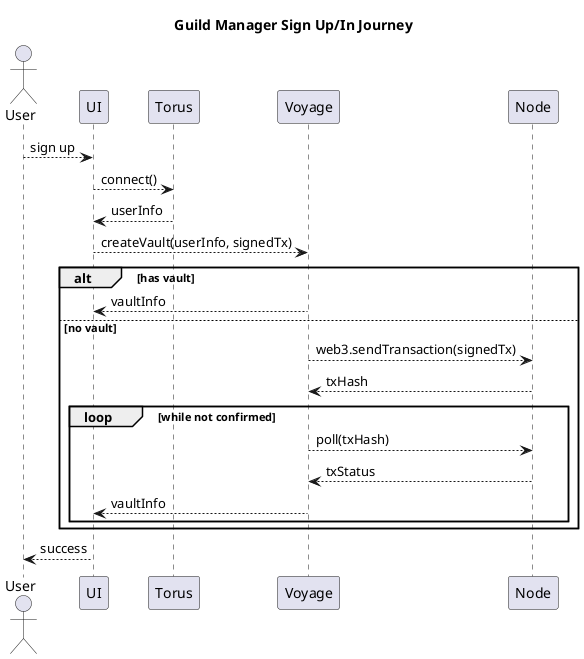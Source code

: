 @startuml
actor User
participant UI
participant Torus as Tor
participant Voyage as Voy
participant Node as Avax

title Guild Manager Sign Up/In Journey

User --> UI : sign up 
UI --> Tor : connect()
Tor --> UI : userInfo
UI --> Voy : createVault(userInfo, signedTx)
alt has vault
	Voy --> UI : vaultInfo
else no vault
	Voy --> Avax : web3.sendTransaction(signedTx)
	Avax --> Voy : txHash
	loop while not confirmed
		Voy --> Avax : poll(txHash)
		Avax --> Voy : txStatus
		Voy --> UI : vaultInfo
	end
end
UI --> User : success

@enduml
